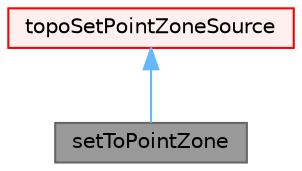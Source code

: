 digraph "setToPointZone"
{
 // LATEX_PDF_SIZE
  bgcolor="transparent";
  edge [fontname=Helvetica,fontsize=10,labelfontname=Helvetica,labelfontsize=10];
  node [fontname=Helvetica,fontsize=10,shape=box,height=0.2,width=0.4];
  Node1 [id="Node000001",label="setToPointZone",height=0.2,width=0.4,color="gray40", fillcolor="grey60", style="filled", fontcolor="black",tooltip="A topoSetSource to convert a pointSet to a pointZone (and associated pointSet)."];
  Node2 -> Node1 [id="edge1_Node000001_Node000002",dir="back",color="steelblue1",style="solid",tooltip=" "];
  Node2 [id="Node000002",label="topoSetPointZoneSource",height=0.2,width=0.4,color="red", fillcolor="#FFF0F0", style="filled",URL="$classFoam_1_1topoSetPointZoneSource.html",tooltip="The topoSetPointZoneSource is a intermediate class for handling topoSet sources for selecting point z..."];
}
